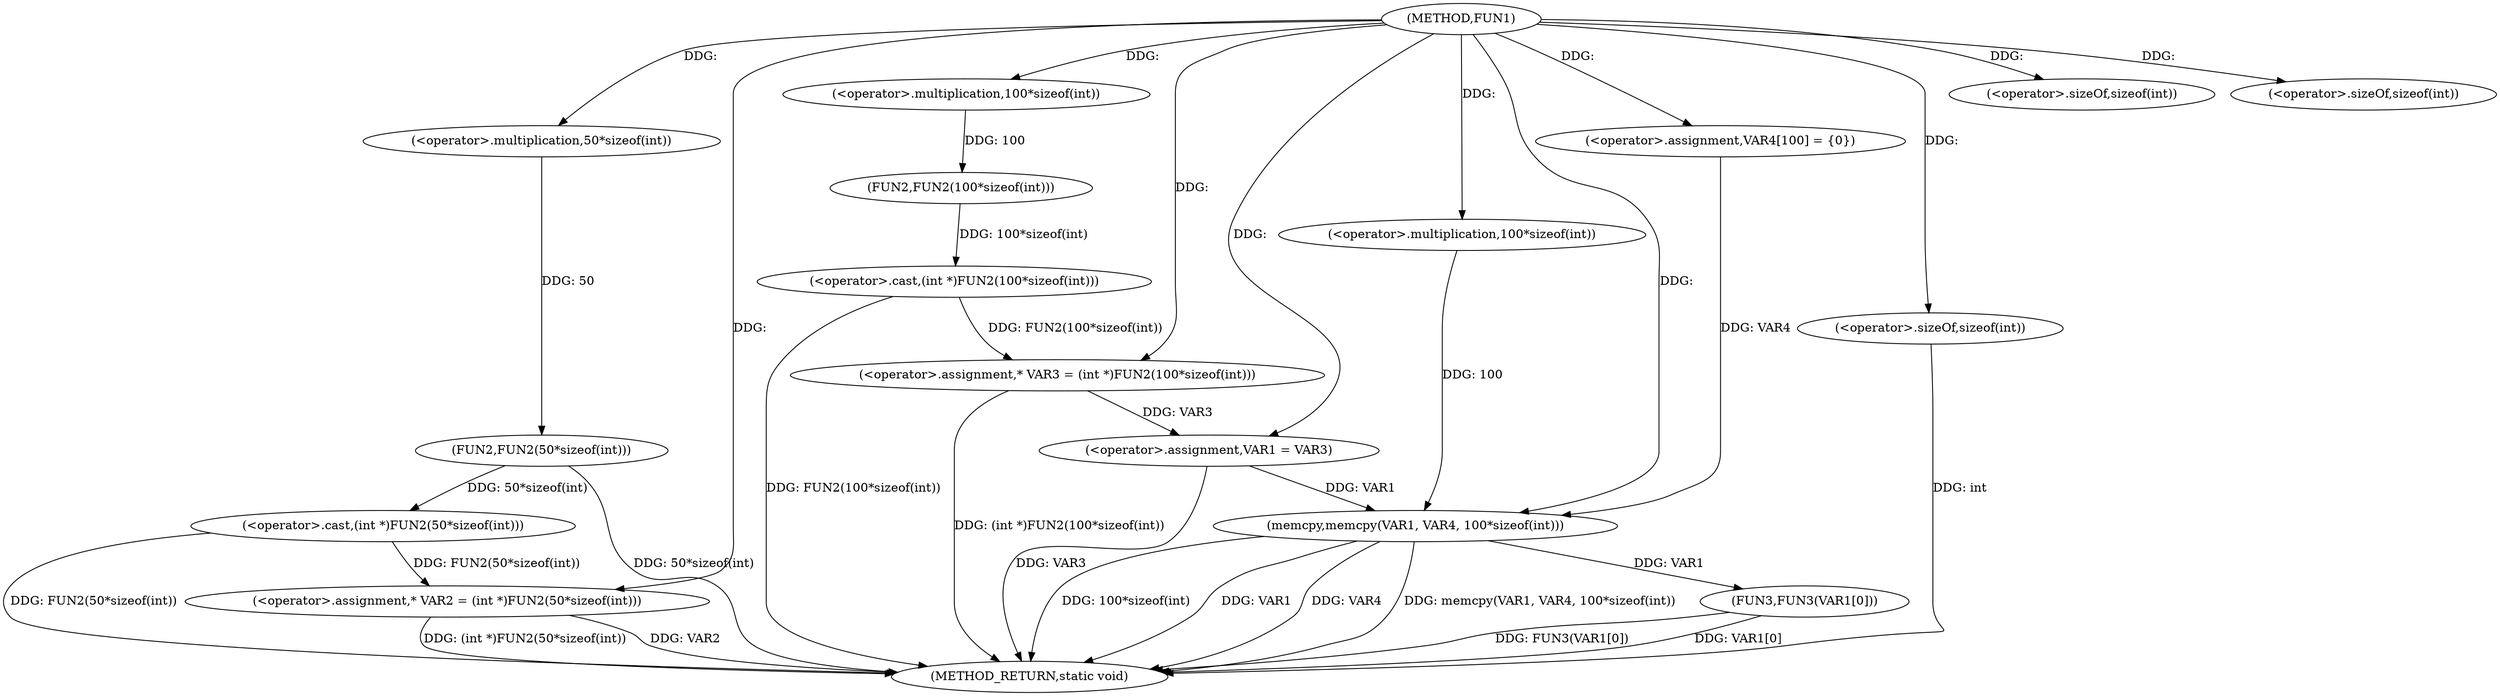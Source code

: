 digraph FUN1 {  
"1000100" [label = "(METHOD,FUN1)" ]
"1000141" [label = "(METHOD_RETURN,static void)" ]
"1000104" [label = "(<operator>.assignment,* VAR2 = (int *)FUN2(50*sizeof(int)))" ]
"1000106" [label = "(<operator>.cast,(int *)FUN2(50*sizeof(int)))" ]
"1000108" [label = "(FUN2,FUN2(50*sizeof(int)))" ]
"1000109" [label = "(<operator>.multiplication,50*sizeof(int))" ]
"1000111" [label = "(<operator>.sizeOf,sizeof(int))" ]
"1000114" [label = "(<operator>.assignment,* VAR3 = (int *)FUN2(100*sizeof(int)))" ]
"1000116" [label = "(<operator>.cast,(int *)FUN2(100*sizeof(int)))" ]
"1000118" [label = "(FUN2,FUN2(100*sizeof(int)))" ]
"1000119" [label = "(<operator>.multiplication,100*sizeof(int))" ]
"1000121" [label = "(<operator>.sizeOf,sizeof(int))" ]
"1000123" [label = "(<operator>.assignment,VAR1 = VAR3)" ]
"1000128" [label = "(<operator>.assignment,VAR4[100] = {0})" ]
"1000130" [label = "(memcpy,memcpy(VAR1, VAR4, 100*sizeof(int)))" ]
"1000133" [label = "(<operator>.multiplication,100*sizeof(int))" ]
"1000135" [label = "(<operator>.sizeOf,sizeof(int))" ]
"1000137" [label = "(FUN3,FUN3(VAR1[0]))" ]
  "1000130" -> "1000141"  [ label = "DDG: memcpy(VAR1, VAR4, 100*sizeof(int))"] 
  "1000123" -> "1000141"  [ label = "DDG: VAR3"] 
  "1000106" -> "1000141"  [ label = "DDG: FUN2(50*sizeof(int))"] 
  "1000104" -> "1000141"  [ label = "DDG: VAR2"] 
  "1000116" -> "1000141"  [ label = "DDG: FUN2(100*sizeof(int))"] 
  "1000130" -> "1000141"  [ label = "DDG: 100*sizeof(int)"] 
  "1000135" -> "1000141"  [ label = "DDG: int"] 
  "1000114" -> "1000141"  [ label = "DDG: (int *)FUN2(100*sizeof(int))"] 
  "1000130" -> "1000141"  [ label = "DDG: VAR1"] 
  "1000130" -> "1000141"  [ label = "DDG: VAR4"] 
  "1000137" -> "1000141"  [ label = "DDG: VAR1[0]"] 
  "1000137" -> "1000141"  [ label = "DDG: FUN3(VAR1[0])"] 
  "1000104" -> "1000141"  [ label = "DDG: (int *)FUN2(50*sizeof(int))"] 
  "1000108" -> "1000141"  [ label = "DDG: 50*sizeof(int)"] 
  "1000106" -> "1000104"  [ label = "DDG: FUN2(50*sizeof(int))"] 
  "1000100" -> "1000104"  [ label = "DDG: "] 
  "1000108" -> "1000106"  [ label = "DDG: 50*sizeof(int)"] 
  "1000109" -> "1000108"  [ label = "DDG: 50"] 
  "1000100" -> "1000109"  [ label = "DDG: "] 
  "1000100" -> "1000111"  [ label = "DDG: "] 
  "1000116" -> "1000114"  [ label = "DDG: FUN2(100*sizeof(int))"] 
  "1000100" -> "1000114"  [ label = "DDG: "] 
  "1000118" -> "1000116"  [ label = "DDG: 100*sizeof(int)"] 
  "1000119" -> "1000118"  [ label = "DDG: 100"] 
  "1000100" -> "1000119"  [ label = "DDG: "] 
  "1000100" -> "1000121"  [ label = "DDG: "] 
  "1000114" -> "1000123"  [ label = "DDG: VAR3"] 
  "1000100" -> "1000123"  [ label = "DDG: "] 
  "1000100" -> "1000128"  [ label = "DDG: "] 
  "1000123" -> "1000130"  [ label = "DDG: VAR1"] 
  "1000100" -> "1000130"  [ label = "DDG: "] 
  "1000128" -> "1000130"  [ label = "DDG: VAR4"] 
  "1000133" -> "1000130"  [ label = "DDG: 100"] 
  "1000100" -> "1000133"  [ label = "DDG: "] 
  "1000100" -> "1000135"  [ label = "DDG: "] 
  "1000130" -> "1000137"  [ label = "DDG: VAR1"] 
}
